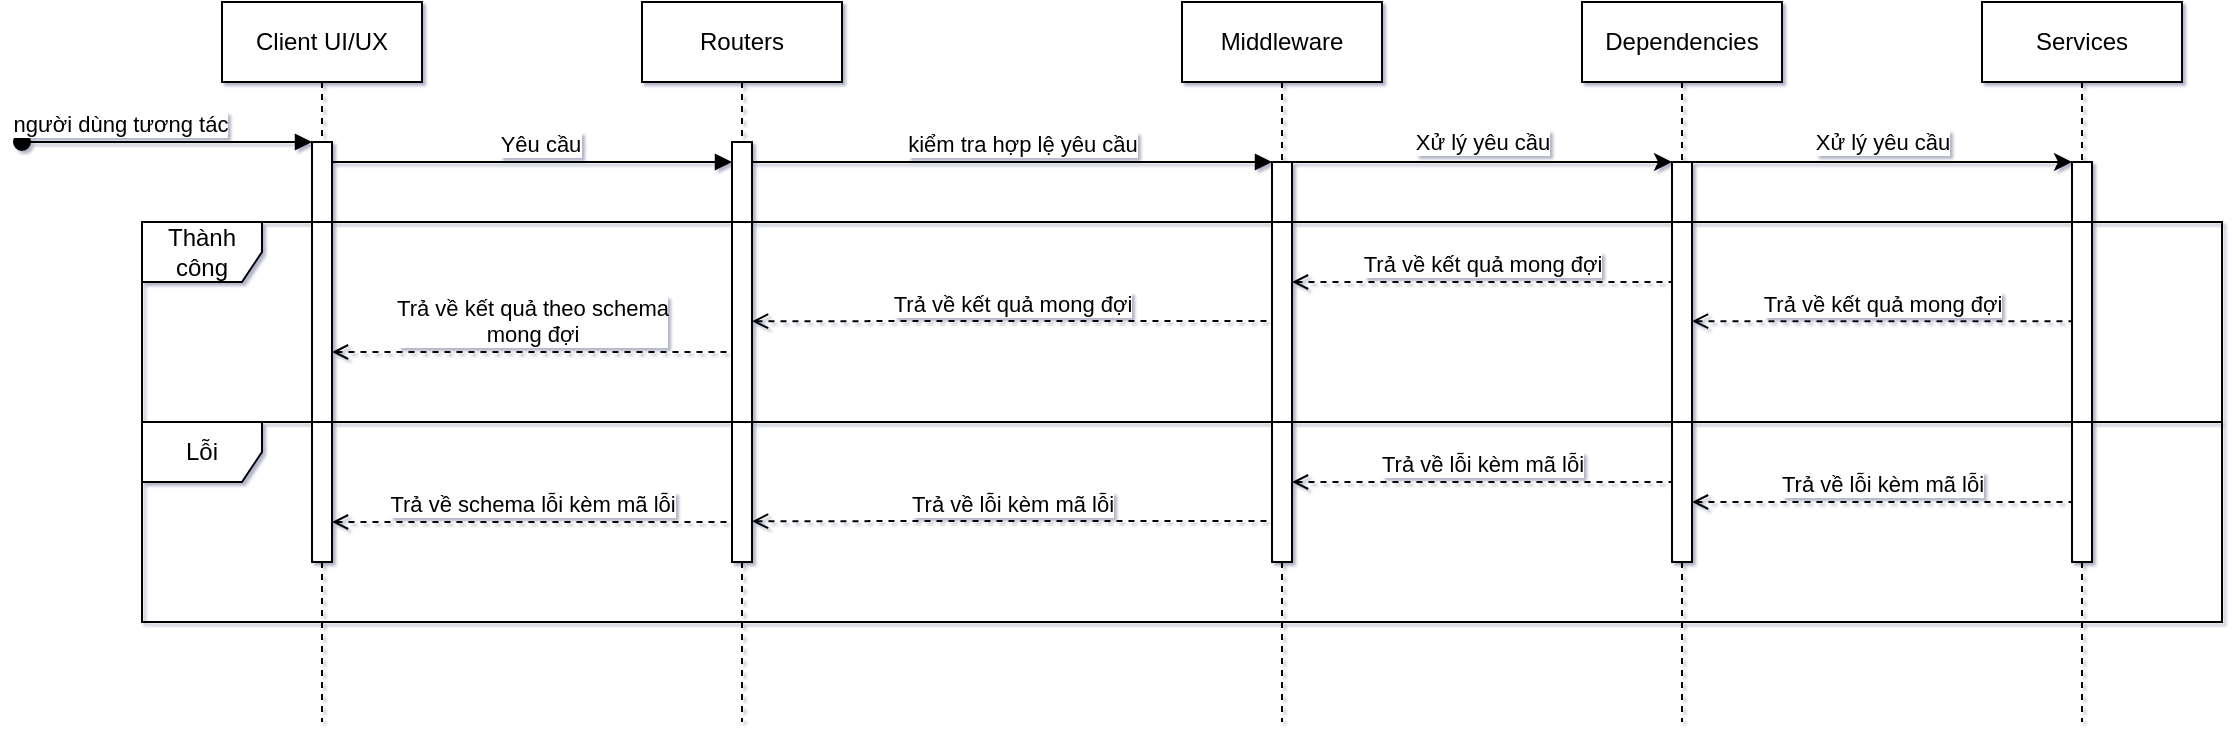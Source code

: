 <mxfile>
    <diagram name="Page-1" id="2YBvvXClWsGukQMizWep">
        <mxGraphModel dx="1838" dy="700" grid="1" gridSize="10" guides="1" tooltips="1" connect="1" arrows="1" fold="1" page="1" pageScale="1" pageWidth="850" pageHeight="1100" math="0" shadow="1">
            <root>
                <mxCell id="0"/>
                <mxCell id="1" parent="0"/>
                <mxCell id="aM9ryv3xv72pqoxQDRHE-1" value="Routers" style="shape=umlLifeline;perimeter=lifelinePerimeter;whiteSpace=wrap;html=1;container=0;dropTarget=0;collapsible=0;recursiveResize=0;outlineConnect=0;portConstraint=eastwest;newEdgeStyle={&quot;edgeStyle&quot;:&quot;elbowEdgeStyle&quot;,&quot;elbow&quot;:&quot;vertical&quot;,&quot;curved&quot;:0,&quot;rounded&quot;:0};" parent="1" vertex="1">
                    <mxGeometry x="30" y="40" width="100" height="360" as="geometry"/>
                </mxCell>
                <mxCell id="aM9ryv3xv72pqoxQDRHE-2" value="" style="html=1;points=[];perimeter=orthogonalPerimeter;outlineConnect=0;targetShapes=umlLifeline;portConstraint=eastwest;newEdgeStyle={&quot;edgeStyle&quot;:&quot;elbowEdgeStyle&quot;,&quot;elbow&quot;:&quot;vertical&quot;,&quot;curved&quot;:0,&quot;rounded&quot;:0};" parent="aM9ryv3xv72pqoxQDRHE-1" vertex="1">
                    <mxGeometry x="45" y="70" width="10" height="210" as="geometry"/>
                </mxCell>
                <mxCell id="aM9ryv3xv72pqoxQDRHE-3" value="người dùng tương tác" style="html=1;verticalAlign=bottom;startArrow=oval;endArrow=block;startSize=8;edgeStyle=elbowEdgeStyle;elbow=vertical;curved=0;rounded=0;" parent="aM9ryv3xv72pqoxQDRHE-1" edge="1" target="3">
                    <mxGeometry x="-0.333" relative="1" as="geometry">
                        <mxPoint x="-310" y="70" as="sourcePoint"/>
                        <mxPoint x="-140" y="50" as="targetPoint"/>
                        <Array as="points">
                            <mxPoint x="-230" y="70"/>
                            <mxPoint x="-220" y="60"/>
                            <mxPoint x="40" y="60"/>
                        </Array>
                        <mxPoint as="offset"/>
                    </mxGeometry>
                </mxCell>
                <mxCell id="aM9ryv3xv72pqoxQDRHE-5" value="Middleware" style="shape=umlLifeline;perimeter=lifelinePerimeter;whiteSpace=wrap;html=1;container=0;dropTarget=0;collapsible=0;recursiveResize=0;outlineConnect=0;portConstraint=eastwest;newEdgeStyle={&quot;edgeStyle&quot;:&quot;elbowEdgeStyle&quot;,&quot;elbow&quot;:&quot;vertical&quot;,&quot;curved&quot;:0,&quot;rounded&quot;:0};" parent="1" vertex="1">
                    <mxGeometry x="300" y="40" width="100" height="360" as="geometry"/>
                </mxCell>
                <mxCell id="aM9ryv3xv72pqoxQDRHE-6" value="" style="html=1;points=[];perimeter=orthogonalPerimeter;outlineConnect=0;targetShapes=umlLifeline;portConstraint=eastwest;newEdgeStyle={&quot;edgeStyle&quot;:&quot;elbowEdgeStyle&quot;,&quot;elbow&quot;:&quot;vertical&quot;,&quot;curved&quot;:0,&quot;rounded&quot;:0};" parent="aM9ryv3xv72pqoxQDRHE-5" vertex="1">
                    <mxGeometry x="45" y="80" width="10" height="200" as="geometry"/>
                </mxCell>
                <mxCell id="aM9ryv3xv72pqoxQDRHE-7" value="kiểm tra hợp lệ yêu cầu" style="html=1;verticalAlign=bottom;endArrow=block;edgeStyle=elbowEdgeStyle;elbow=vertical;curved=0;rounded=0;" parent="1" source="aM9ryv3xv72pqoxQDRHE-2" target="aM9ryv3xv72pqoxQDRHE-6" edge="1">
                    <mxGeometry x="0.038" relative="1" as="geometry">
                        <mxPoint x="55" y="130" as="sourcePoint"/>
                        <Array as="points">
                            <mxPoint x="90" y="120"/>
                        </Array>
                        <mxPoint as="offset"/>
                    </mxGeometry>
                </mxCell>
                <mxCell id="aM9ryv3xv72pqoxQDRHE-10" value="Trả về kết quả mong đợi" style="html=1;verticalAlign=bottom;endArrow=none;dashed=1;endSize=8;edgeStyle=elbowEdgeStyle;elbow=vertical;curved=0;rounded=0;endFill=0;startArrow=open;startFill=0;" parent="1" edge="1">
                    <mxGeometry relative="1" as="geometry">
                        <mxPoint x="345" y="199.583" as="targetPoint"/>
                        <Array as="points"/>
                        <mxPoint x="85" y="199.583" as="sourcePoint"/>
                    </mxGeometry>
                </mxCell>
                <mxCell id="FjuvQRRgrO6sMCrjcoxV-6" value="Trả về lỗi kèm mã lỗi" style="html=1;verticalAlign=bottom;endArrow=none;dashed=1;endSize=8;edgeStyle=elbowEdgeStyle;elbow=vertical;curved=0;rounded=0;endFill=0;startArrow=open;startFill=0;" parent="1" edge="1">
                    <mxGeometry relative="1" as="geometry">
                        <mxPoint x="345" y="299.913" as="targetPoint"/>
                        <Array as="points"/>
                        <mxPoint x="85" y="299.58" as="sourcePoint"/>
                    </mxGeometry>
                </mxCell>
                <mxCell id="FjuvQRRgrO6sMCrjcoxV-7" value="Dependencies" style="shape=umlLifeline;perimeter=lifelinePerimeter;whiteSpace=wrap;html=1;container=0;dropTarget=0;collapsible=0;recursiveResize=0;outlineConnect=0;portConstraint=eastwest;newEdgeStyle={&quot;edgeStyle&quot;:&quot;elbowEdgeStyle&quot;,&quot;elbow&quot;:&quot;vertical&quot;,&quot;curved&quot;:0,&quot;rounded&quot;:0};" parent="1" vertex="1">
                    <mxGeometry x="500" y="40" width="100" height="360" as="geometry"/>
                </mxCell>
                <mxCell id="FjuvQRRgrO6sMCrjcoxV-8" value="" style="html=1;points=[];perimeter=orthogonalPerimeter;outlineConnect=0;targetShapes=umlLifeline;portConstraint=eastwest;newEdgeStyle={&quot;edgeStyle&quot;:&quot;elbowEdgeStyle&quot;,&quot;elbow&quot;:&quot;vertical&quot;,&quot;curved&quot;:0,&quot;rounded&quot;:0};" parent="FjuvQRRgrO6sMCrjcoxV-7" vertex="1">
                    <mxGeometry x="45" y="80" width="10" height="200" as="geometry"/>
                </mxCell>
                <mxCell id="FjuvQRRgrO6sMCrjcoxV-9" value="" style="endArrow=classic;html=1;rounded=0;" parent="1" edge="1">
                    <mxGeometry width="50" height="50" relative="1" as="geometry">
                        <mxPoint x="355" y="120" as="sourcePoint"/>
                        <mxPoint x="545" y="120" as="targetPoint"/>
                    </mxGeometry>
                </mxCell>
                <mxCell id="FjuvQRRgrO6sMCrjcoxV-10" value="Xử lý yêu cầu" style="edgeLabel;html=1;align=center;verticalAlign=middle;resizable=0;points=[];" parent="FjuvQRRgrO6sMCrjcoxV-9" vertex="1" connectable="0">
                    <mxGeometry x="-0.005" y="2" relative="1" as="geometry">
                        <mxPoint y="-8" as="offset"/>
                    </mxGeometry>
                </mxCell>
                <mxCell id="FjuvQRRgrO6sMCrjcoxV-11" value="Trả về kết quả mong đợi" style="html=1;verticalAlign=bottom;endArrow=none;dashed=1;endSize=8;edgeStyle=elbowEdgeStyle;elbow=vertical;curved=0;rounded=0;endFill=0;startArrow=open;startFill=0;" parent="1" source="aM9ryv3xv72pqoxQDRHE-6" target="FjuvQRRgrO6sMCrjcoxV-8" edge="1">
                    <mxGeometry relative="1" as="geometry">
                        <mxPoint x="620" y="180.207" as="targetPoint"/>
                        <Array as="points">
                            <mxPoint x="520" y="180"/>
                        </Array>
                        <mxPoint x="360" y="180" as="sourcePoint"/>
                    </mxGeometry>
                </mxCell>
                <mxCell id="FjuvQRRgrO6sMCrjcoxV-12" value="Trả về lỗi kèm mã lỗi" style="html=1;verticalAlign=bottom;endArrow=none;dashed=1;endSize=8;edgeStyle=elbowEdgeStyle;elbow=vertical;curved=0;rounded=0;endFill=0;startArrow=open;startFill=0;" parent="1" source="aM9ryv3xv72pqoxQDRHE-6" target="FjuvQRRgrO6sMCrjcoxV-8" edge="1">
                    <mxGeometry relative="1" as="geometry">
                        <mxPoint x="630" y="280" as="targetPoint"/>
                        <Array as="points">
                            <mxPoint x="520" y="280"/>
                        </Array>
                        <mxPoint x="370" y="280" as="sourcePoint"/>
                    </mxGeometry>
                </mxCell>
                <mxCell id="80FPOp_7XQ386B29gQPi-1" value="Services" style="shape=umlLifeline;perimeter=lifelinePerimeter;whiteSpace=wrap;html=1;container=0;dropTarget=0;collapsible=0;recursiveResize=0;outlineConnect=0;portConstraint=eastwest;newEdgeStyle={&quot;edgeStyle&quot;:&quot;elbowEdgeStyle&quot;,&quot;elbow&quot;:&quot;vertical&quot;,&quot;curved&quot;:0,&quot;rounded&quot;:0};" parent="1" vertex="1">
                    <mxGeometry x="700" y="40" width="100" height="360" as="geometry"/>
                </mxCell>
                <mxCell id="80FPOp_7XQ386B29gQPi-2" value="" style="html=1;points=[];perimeter=orthogonalPerimeter;outlineConnect=0;targetShapes=umlLifeline;portConstraint=eastwest;newEdgeStyle={&quot;edgeStyle&quot;:&quot;elbowEdgeStyle&quot;,&quot;elbow&quot;:&quot;vertical&quot;,&quot;curved&quot;:0,&quot;rounded&quot;:0};" parent="80FPOp_7XQ386B29gQPi-1" vertex="1">
                    <mxGeometry x="45" y="80" width="10" height="200" as="geometry"/>
                </mxCell>
                <mxCell id="80FPOp_7XQ386B29gQPi-3" value="" style="endArrow=classic;html=1;rounded=0;" parent="1" edge="1">
                    <mxGeometry width="50" height="50" relative="1" as="geometry">
                        <mxPoint x="555" y="120" as="sourcePoint"/>
                        <mxPoint x="745" y="120" as="targetPoint"/>
                    </mxGeometry>
                </mxCell>
                <mxCell id="80FPOp_7XQ386B29gQPi-4" value="Xử lý yêu cầu" style="edgeLabel;html=1;align=center;verticalAlign=middle;resizable=0;points=[];" parent="80FPOp_7XQ386B29gQPi-3" vertex="1" connectable="0">
                    <mxGeometry x="-0.005" y="2" relative="1" as="geometry">
                        <mxPoint y="-8" as="offset"/>
                    </mxGeometry>
                </mxCell>
                <mxCell id="80FPOp_7XQ386B29gQPi-5" value="Trả về kết quả mong đợi" style="html=1;verticalAlign=bottom;endArrow=none;dashed=1;endSize=8;edgeStyle=elbowEdgeStyle;elbow=vertical;curved=0;rounded=0;endFill=0;startArrow=open;startFill=0;" parent="1" source="FjuvQRRgrO6sMCrjcoxV-8" target="80FPOp_7XQ386B29gQPi-2" edge="1">
                    <mxGeometry relative="1" as="geometry">
                        <mxPoint x="740" y="199.58" as="targetPoint"/>
                        <Array as="points">
                            <mxPoint x="715" y="199.58"/>
                        </Array>
                        <mxPoint x="550" y="199.58" as="sourcePoint"/>
                    </mxGeometry>
                </mxCell>
                <mxCell id="80FPOp_7XQ386B29gQPi-6" value="Trả về lỗi kèm mã lỗi" style="html=1;verticalAlign=bottom;endArrow=none;dashed=1;endSize=8;edgeStyle=elbowEdgeStyle;elbow=vertical;curved=0;rounded=0;endFill=0;startArrow=open;startFill=0;" parent="1" source="FjuvQRRgrO6sMCrjcoxV-8" target="80FPOp_7XQ386B29gQPi-2" edge="1">
                    <mxGeometry relative="1" as="geometry">
                        <mxPoint x="750" y="290" as="targetPoint"/>
                        <Array as="points">
                            <mxPoint x="725" y="290"/>
                        </Array>
                        <mxPoint x="560" y="290" as="sourcePoint"/>
                    </mxGeometry>
                </mxCell>
                <mxCell id="2" value="Client UI/UX" style="shape=umlLifeline;perimeter=lifelinePerimeter;whiteSpace=wrap;html=1;container=0;dropTarget=0;collapsible=0;recursiveResize=0;outlineConnect=0;portConstraint=eastwest;newEdgeStyle={&quot;edgeStyle&quot;:&quot;elbowEdgeStyle&quot;,&quot;elbow&quot;:&quot;vertical&quot;,&quot;curved&quot;:0,&quot;rounded&quot;:0};" vertex="1" parent="1">
                    <mxGeometry x="-180" y="40" width="100" height="360" as="geometry"/>
                </mxCell>
                <mxCell id="3" value="" style="html=1;points=[];perimeter=orthogonalPerimeter;outlineConnect=0;targetShapes=umlLifeline;portConstraint=eastwest;newEdgeStyle={&quot;edgeStyle&quot;:&quot;elbowEdgeStyle&quot;,&quot;elbow&quot;:&quot;vertical&quot;,&quot;curved&quot;:0,&quot;rounded&quot;:0};" vertex="1" parent="2">
                    <mxGeometry x="45" y="70" width="10" height="210" as="geometry"/>
                </mxCell>
                <mxCell id="5" value="Trả về kết quả theo schema&lt;br&gt;mong đợi" style="html=1;verticalAlign=bottom;endArrow=none;dashed=1;endSize=8;edgeStyle=elbowEdgeStyle;elbow=vertical;curved=0;rounded=0;endFill=0;startArrow=open;startFill=0;" edge="1" parent="1" source="3" target="aM9ryv3xv72pqoxQDRHE-2">
                    <mxGeometry relative="1" as="geometry">
                        <mxPoint x="230" y="210.283" as="targetPoint"/>
                        <Array as="points">
                            <mxPoint x="-40" y="215"/>
                            <mxPoint x="-50" y="180"/>
                            <mxPoint x="-70" y="300"/>
                            <mxPoint x="-10" y="230"/>
                            <mxPoint x="80" y="230"/>
                        </Array>
                        <mxPoint x="-30" y="210.283" as="sourcePoint"/>
                    </mxGeometry>
                </mxCell>
                <mxCell id="6" value="Trả về schema lỗi kèm mã lỗi" style="html=1;verticalAlign=bottom;endArrow=none;dashed=1;endSize=8;edgeStyle=elbowEdgeStyle;elbow=vertical;curved=0;rounded=0;endFill=0;startArrow=open;startFill=0;" edge="1" parent="1" source="3" target="aM9ryv3xv72pqoxQDRHE-2">
                    <mxGeometry relative="1" as="geometry">
                        <mxPoint x="220" y="300.153" as="targetPoint"/>
                        <Array as="points">
                            <mxPoint x="-50" y="300"/>
                        </Array>
                        <mxPoint x="-40" y="299.82" as="sourcePoint"/>
                    </mxGeometry>
                </mxCell>
                <mxCell id="8" value="Yêu cầu" style="html=1;verticalAlign=bottom;endArrow=block;edgeStyle=elbowEdgeStyle;elbow=vertical;curved=0;rounded=0;" edge="1" parent="1" source="3" target="aM9ryv3xv72pqoxQDRHE-2">
                    <mxGeometry x="0.038" relative="1" as="geometry">
                        <mxPoint x="-20" y="120" as="sourcePoint"/>
                        <Array as="points">
                            <mxPoint x="-15" y="120"/>
                        </Array>
                        <mxPoint as="offset"/>
                        <mxPoint x="240" y="120" as="targetPoint"/>
                    </mxGeometry>
                </mxCell>
                <mxCell id="FjuvQRRgrO6sMCrjcoxV-4" value="Lỗi" style="shape=umlFrame;whiteSpace=wrap;html=1;pointerEvents=0;" parent="1" vertex="1">
                    <mxGeometry x="-220" y="250" width="1040" height="100" as="geometry"/>
                </mxCell>
                <mxCell id="FjuvQRRgrO6sMCrjcoxV-1" value="Thành công" style="shape=umlFrame;whiteSpace=wrap;html=1;pointerEvents=0;" parent="1" vertex="1">
                    <mxGeometry x="-220" y="150" width="1040" height="100" as="geometry"/>
                </mxCell>
            </root>
        </mxGraphModel>
    </diagram>
</mxfile>
